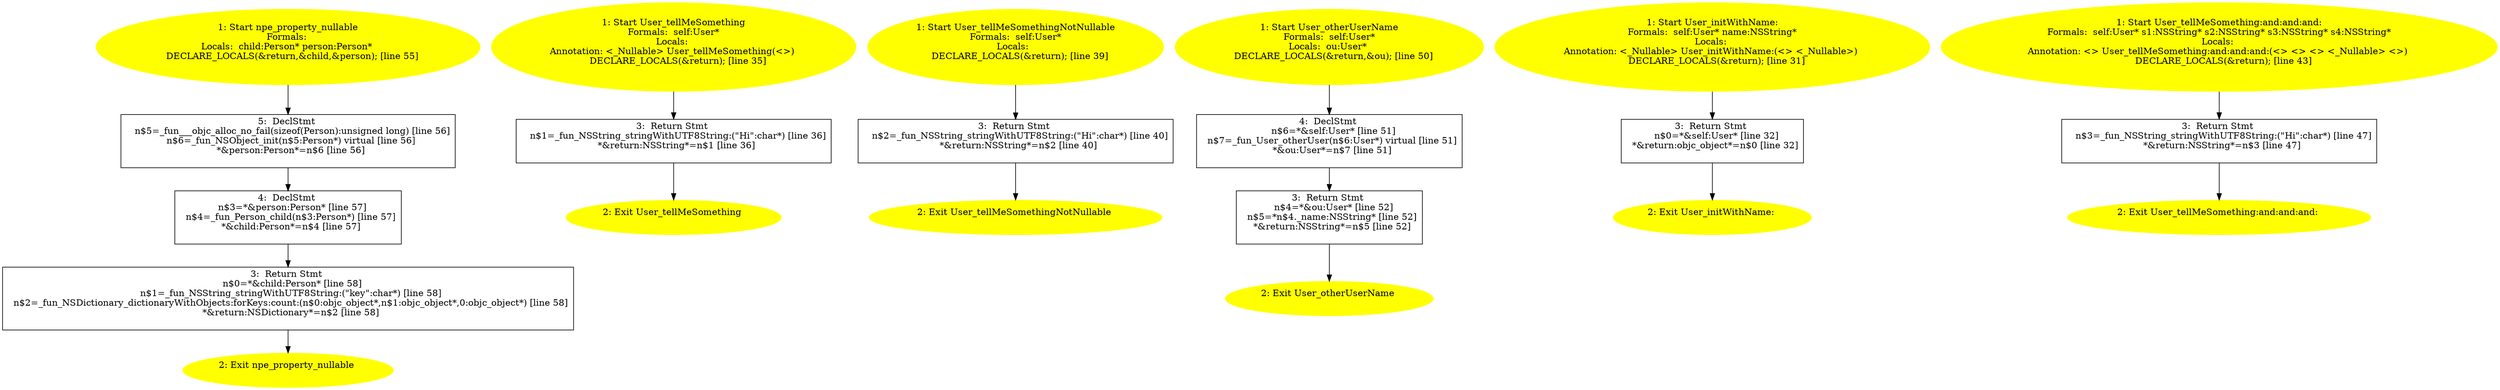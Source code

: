 /* @generated */
digraph iCFG {
"npe_property_nullable.ba4461b16b55481ab8de5124734d2bf3_1" [label="1: Start npe_property_nullable\nFormals: \nLocals:  child:Person* person:Person* \n   DECLARE_LOCALS(&return,&child,&person); [line 55]\n " color=yellow style=filled]
	

	 "npe_property_nullable.ba4461b16b55481ab8de5124734d2bf3_1" -> "npe_property_nullable.ba4461b16b55481ab8de5124734d2bf3_5" ;
"npe_property_nullable.ba4461b16b55481ab8de5124734d2bf3_2" [label="2: Exit npe_property_nullable \n  " color=yellow style=filled]
	

"npe_property_nullable.ba4461b16b55481ab8de5124734d2bf3_3" [label="3:  Return Stmt \n   n$0=*&child:Person* [line 58]\n  n$1=_fun_NSString_stringWithUTF8String:(\"key\":char*) [line 58]\n  n$2=_fun_NSDictionary_dictionaryWithObjects:forKeys:count:(n$0:objc_object*,n$1:objc_object*,0:objc_object*) [line 58]\n  *&return:NSDictionary*=n$2 [line 58]\n " shape="box"]
	

	 "npe_property_nullable.ba4461b16b55481ab8de5124734d2bf3_3" -> "npe_property_nullable.ba4461b16b55481ab8de5124734d2bf3_2" ;
"npe_property_nullable.ba4461b16b55481ab8de5124734d2bf3_4" [label="4:  DeclStmt \n   n$3=*&person:Person* [line 57]\n  n$4=_fun_Person_child(n$3:Person*) [line 57]\n  *&child:Person*=n$4 [line 57]\n " shape="box"]
	

	 "npe_property_nullable.ba4461b16b55481ab8de5124734d2bf3_4" -> "npe_property_nullable.ba4461b16b55481ab8de5124734d2bf3_3" ;
"npe_property_nullable.ba4461b16b55481ab8de5124734d2bf3_5" [label="5:  DeclStmt \n   n$5=_fun___objc_alloc_no_fail(sizeof(Person):unsigned long) [line 56]\n  n$6=_fun_NSObject_init(n$5:Person*) virtual [line 56]\n  *&person:Person*=n$6 [line 56]\n " shape="box"]
	

	 "npe_property_nullable.ba4461b16b55481ab8de5124734d2bf3_5" -> "npe_property_nullable.ba4461b16b55481ab8de5124734d2bf3_4" ;
"tellMeSomething#User#instance.5ed632cdc46e048613dbc2d7030419cf_1" [label="1: Start User_tellMeSomething\nFormals:  self:User*\nLocals: \nAnnotation: <_Nullable> User_tellMeSomething(<>) \n   DECLARE_LOCALS(&return); [line 35]\n " color=yellow style=filled]
	

	 "tellMeSomething#User#instance.5ed632cdc46e048613dbc2d7030419cf_1" -> "tellMeSomething#User#instance.5ed632cdc46e048613dbc2d7030419cf_3" ;
"tellMeSomething#User#instance.5ed632cdc46e048613dbc2d7030419cf_2" [label="2: Exit User_tellMeSomething \n  " color=yellow style=filled]
	

"tellMeSomething#User#instance.5ed632cdc46e048613dbc2d7030419cf_3" [label="3:  Return Stmt \n   n$1=_fun_NSString_stringWithUTF8String:(\"Hi\":char*) [line 36]\n  *&return:NSString*=n$1 [line 36]\n " shape="box"]
	

	 "tellMeSomething#User#instance.5ed632cdc46e048613dbc2d7030419cf_3" -> "tellMeSomething#User#instance.5ed632cdc46e048613dbc2d7030419cf_2" ;
"tellMeSomethingNotNullable#User#instance.245a0cd3ebd907a23c846151021de342_1" [label="1: Start User_tellMeSomethingNotNullable\nFormals:  self:User*\nLocals:  \n   DECLARE_LOCALS(&return); [line 39]\n " color=yellow style=filled]
	

	 "tellMeSomethingNotNullable#User#instance.245a0cd3ebd907a23c846151021de342_1" -> "tellMeSomethingNotNullable#User#instance.245a0cd3ebd907a23c846151021de342_3" ;
"tellMeSomethingNotNullable#User#instance.245a0cd3ebd907a23c846151021de342_2" [label="2: Exit User_tellMeSomethingNotNullable \n  " color=yellow style=filled]
	

"tellMeSomethingNotNullable#User#instance.245a0cd3ebd907a23c846151021de342_3" [label="3:  Return Stmt \n   n$2=_fun_NSString_stringWithUTF8String:(\"Hi\":char*) [line 40]\n  *&return:NSString*=n$2 [line 40]\n " shape="box"]
	

	 "tellMeSomethingNotNullable#User#instance.245a0cd3ebd907a23c846151021de342_3" -> "tellMeSomethingNotNullable#User#instance.245a0cd3ebd907a23c846151021de342_2" ;
"otherUserName#User#instance.7b86b8d2191be71dec320c3203056cd7_1" [label="1: Start User_otherUserName\nFormals:  self:User*\nLocals:  ou:User* \n   DECLARE_LOCALS(&return,&ou); [line 50]\n " color=yellow style=filled]
	

	 "otherUserName#User#instance.7b86b8d2191be71dec320c3203056cd7_1" -> "otherUserName#User#instance.7b86b8d2191be71dec320c3203056cd7_4" ;
"otherUserName#User#instance.7b86b8d2191be71dec320c3203056cd7_2" [label="2: Exit User_otherUserName \n  " color=yellow style=filled]
	

"otherUserName#User#instance.7b86b8d2191be71dec320c3203056cd7_3" [label="3:  Return Stmt \n   n$4=*&ou:User* [line 52]\n  n$5=*n$4._name:NSString* [line 52]\n  *&return:NSString*=n$5 [line 52]\n " shape="box"]
	

	 "otherUserName#User#instance.7b86b8d2191be71dec320c3203056cd7_3" -> "otherUserName#User#instance.7b86b8d2191be71dec320c3203056cd7_2" ;
"otherUserName#User#instance.7b86b8d2191be71dec320c3203056cd7_4" [label="4:  DeclStmt \n   n$6=*&self:User* [line 51]\n  n$7=_fun_User_otherUser(n$6:User*) virtual [line 51]\n  *&ou:User*=n$7 [line 51]\n " shape="box"]
	

	 "otherUserName#User#instance.7b86b8d2191be71dec320c3203056cd7_4" -> "otherUserName#User#instance.7b86b8d2191be71dec320c3203056cd7_3" ;
"initWithName:#User#instance.e074182198c39906ef7606c27f655686_1" [label="1: Start User_initWithName:\nFormals:  self:User* name:NSString*\nLocals: \nAnnotation: <_Nullable> User_initWithName:(<> <_Nullable>) \n   DECLARE_LOCALS(&return); [line 31]\n " color=yellow style=filled]
	

	 "initWithName:#User#instance.e074182198c39906ef7606c27f655686_1" -> "initWithName:#User#instance.e074182198c39906ef7606c27f655686_3" ;
"initWithName:#User#instance.e074182198c39906ef7606c27f655686_2" [label="2: Exit User_initWithName: \n  " color=yellow style=filled]
	

"initWithName:#User#instance.e074182198c39906ef7606c27f655686_3" [label="3:  Return Stmt \n   n$0=*&self:User* [line 32]\n  *&return:objc_object*=n$0 [line 32]\n " shape="box"]
	

	 "initWithName:#User#instance.e074182198c39906ef7606c27f655686_3" -> "initWithName:#User#instance.e074182198c39906ef7606c27f655686_2" ;
"tellMeSomething:and:and:and:#User#instance.eedc1cc1313630d342198a5528c9eaec_1" [label="1: Start User_tellMeSomething:and:and:and:\nFormals:  self:User* s1:NSString* s2:NSString* s3:NSString* s4:NSString*\nLocals: \nAnnotation: <> User_tellMeSomething:and:and:and:(<> <> <> <_Nullable> <>) \n   DECLARE_LOCALS(&return); [line 43]\n " color=yellow style=filled]
	

	 "tellMeSomething:and:and:and:#User#instance.eedc1cc1313630d342198a5528c9eaec_1" -> "tellMeSomething:and:and:and:#User#instance.eedc1cc1313630d342198a5528c9eaec_3" ;
"tellMeSomething:and:and:and:#User#instance.eedc1cc1313630d342198a5528c9eaec_2" [label="2: Exit User_tellMeSomething:and:and:and: \n  " color=yellow style=filled]
	

"tellMeSomething:and:and:and:#User#instance.eedc1cc1313630d342198a5528c9eaec_3" [label="3:  Return Stmt \n   n$3=_fun_NSString_stringWithUTF8String:(\"Hi\":char*) [line 47]\n  *&return:NSString*=n$3 [line 47]\n " shape="box"]
	

	 "tellMeSomething:and:and:and:#User#instance.eedc1cc1313630d342198a5528c9eaec_3" -> "tellMeSomething:and:and:and:#User#instance.eedc1cc1313630d342198a5528c9eaec_2" ;
}
